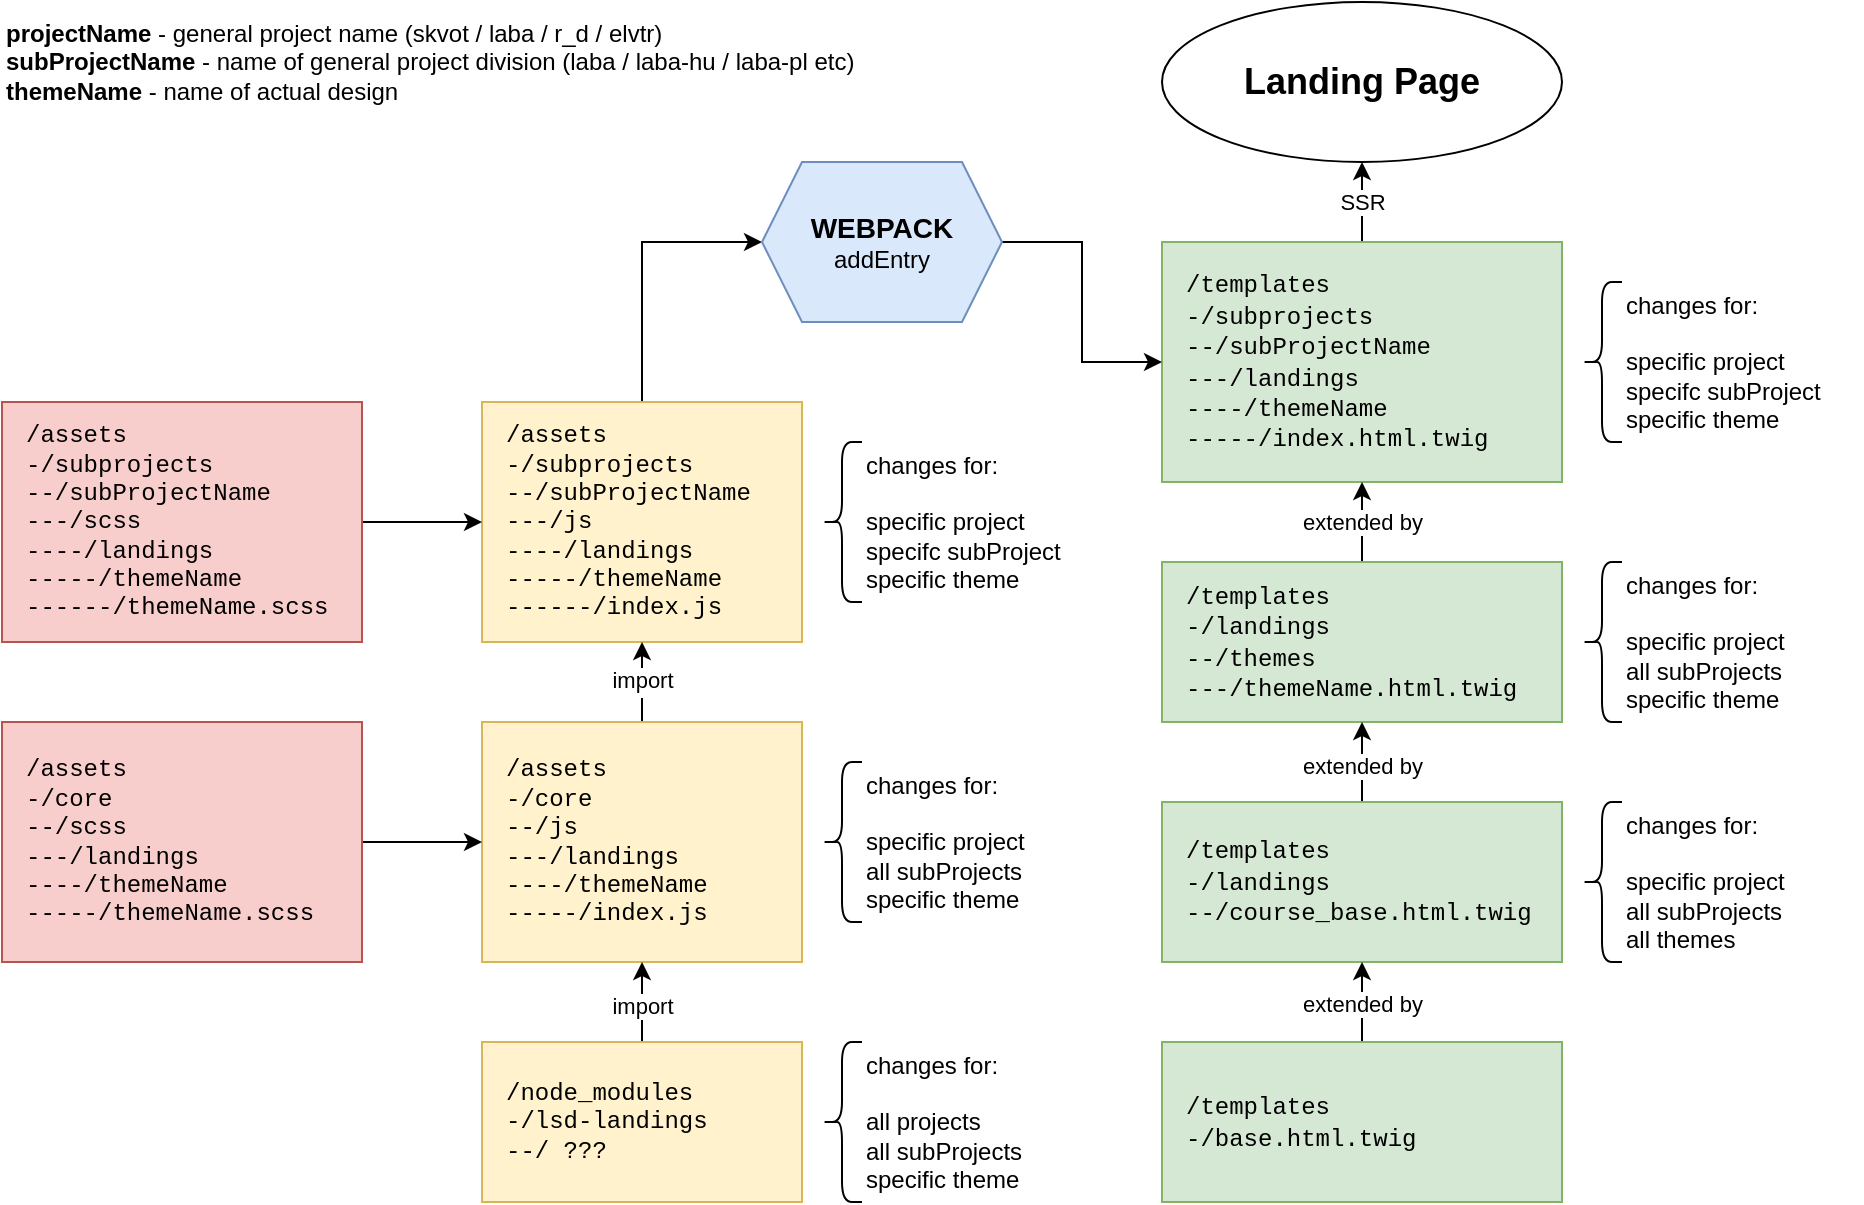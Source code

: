 <mxfile version="17.4.2" type="github">
  <diagram id="SSUtrejDLkclI3R_So_Q" name="Page-1">
    <mxGraphModel dx="2102" dy="1364" grid="1" gridSize="10" guides="1" tooltips="1" connect="1" arrows="1" fold="1" page="0" pageScale="1" pageWidth="850" pageHeight="1100" math="0" shadow="0">
      <root>
        <mxCell id="0" />
        <mxCell id="1" parent="0" />
        <mxCell id="MFMrkfUyuCXNLZ0RxfUw-14" value="&lt;b&gt;projectName&lt;/b&gt; - general project name (skvot / laba / r_d / elvtr)&lt;br&gt;&lt;b&gt;subProjectName&lt;/b&gt; - name of general project division (laba / laba-hu / laba-pl etc)&lt;br&gt;&lt;b&gt;themeName&lt;/b&gt; - name of actual design" style="text;html=1;strokeColor=none;fillColor=none;align=left;verticalAlign=middle;whiteSpace=wrap;rounded=0;" vertex="1" parent="1">
          <mxGeometry y="40" width="440" height="60" as="geometry" />
        </mxCell>
        <mxCell id="MFMrkfUyuCXNLZ0RxfUw-15" value="&lt;font size=&quot;1&quot;&gt;&lt;b style=&quot;font-size: 18px&quot;&gt;Landing Page&lt;/b&gt;&lt;/font&gt;" style="ellipse;whiteSpace=wrap;html=1;" vertex="1" parent="1">
          <mxGeometry x="580" y="40" width="200" height="80" as="geometry" />
        </mxCell>
        <mxCell id="MFMrkfUyuCXNLZ0RxfUw-17" value="SSR" style="edgeStyle=orthogonalEdgeStyle;rounded=0;orthogonalLoop=1;jettySize=auto;html=1;entryX=0.5;entryY=1;entryDx=0;entryDy=0;" edge="1" parent="1" source="MFMrkfUyuCXNLZ0RxfUw-16" target="MFMrkfUyuCXNLZ0RxfUw-15">
          <mxGeometry relative="1" as="geometry" />
        </mxCell>
        <mxCell id="MFMrkfUyuCXNLZ0RxfUw-16" value="&lt;font face=&quot;Courier New&quot;&gt;/templates&lt;br&gt;-/subprojects&lt;br&gt;--/subProjectName&lt;br&gt;---/landings&lt;br&gt;----/themeName&lt;br&gt;-----/index.html.twig&lt;/font&gt;" style="rounded=0;whiteSpace=wrap;html=1;align=left;spacingLeft=10;fillColor=#d5e8d4;strokeColor=#82b366;" vertex="1" parent="1">
          <mxGeometry x="580" y="160" width="200" height="120" as="geometry" />
        </mxCell>
        <mxCell id="MFMrkfUyuCXNLZ0RxfUw-19" value="extended by" style="edgeStyle=orthogonalEdgeStyle;rounded=0;orthogonalLoop=1;jettySize=auto;html=1;entryX=0.5;entryY=1;entryDx=0;entryDy=0;fontFamily=Helvetica;" edge="1" parent="1" source="MFMrkfUyuCXNLZ0RxfUw-18" target="MFMrkfUyuCXNLZ0RxfUw-16">
          <mxGeometry relative="1" as="geometry" />
        </mxCell>
        <mxCell id="MFMrkfUyuCXNLZ0RxfUw-18" value="&lt;font face=&quot;Courier New&quot;&gt;/templates&lt;br&gt;-/landings&lt;br&gt;--/themes&lt;br&gt;---/themeName.html.twig&lt;br&gt;&lt;/font&gt;" style="rounded=0;whiteSpace=wrap;html=1;align=left;spacingLeft=10;fillColor=#d5e8d4;strokeColor=#82b366;" vertex="1" parent="1">
          <mxGeometry x="580" y="320" width="200" height="80" as="geometry" />
        </mxCell>
        <mxCell id="MFMrkfUyuCXNLZ0RxfUw-21" style="edgeStyle=orthogonalEdgeStyle;rounded=0;orthogonalLoop=1;jettySize=auto;html=1;entryX=0.5;entryY=1;entryDx=0;entryDy=0;fontFamily=Helvetica;" edge="1" parent="1" source="MFMrkfUyuCXNLZ0RxfUw-20" target="MFMrkfUyuCXNLZ0RxfUw-18">
          <mxGeometry relative="1" as="geometry" />
        </mxCell>
        <mxCell id="MFMrkfUyuCXNLZ0RxfUw-22" value="extended by" style="edgeLabel;html=1;align=center;verticalAlign=middle;resizable=0;points=[];fontFamily=Helvetica;" vertex="1" connectable="0" parent="MFMrkfUyuCXNLZ0RxfUw-21">
          <mxGeometry x="-0.072" relative="1" as="geometry">
            <mxPoint as="offset" />
          </mxGeometry>
        </mxCell>
        <mxCell id="MFMrkfUyuCXNLZ0RxfUw-20" value="&lt;font face=&quot;Courier New&quot;&gt;/templates&lt;br&gt;-/landings&lt;br&gt;--/course_base.html.twig&lt;br&gt;&lt;/font&gt;" style="rounded=0;whiteSpace=wrap;html=1;align=left;spacingLeft=10;fillColor=#d5e8d4;strokeColor=#82b366;" vertex="1" parent="1">
          <mxGeometry x="580" y="440" width="200" height="80" as="geometry" />
        </mxCell>
        <mxCell id="MFMrkfUyuCXNLZ0RxfUw-23" style="edgeStyle=orthogonalEdgeStyle;rounded=0;orthogonalLoop=1;jettySize=auto;html=1;entryX=0.5;entryY=1;entryDx=0;entryDy=0;fontFamily=Helvetica;" edge="1" source="MFMrkfUyuCXNLZ0RxfUw-25" parent="1">
          <mxGeometry relative="1" as="geometry">
            <mxPoint x="680" y="520" as="targetPoint" />
          </mxGeometry>
        </mxCell>
        <mxCell id="MFMrkfUyuCXNLZ0RxfUw-24" value="extended by" style="edgeLabel;html=1;align=center;verticalAlign=middle;resizable=0;points=[];fontFamily=Helvetica;" vertex="1" connectable="0" parent="MFMrkfUyuCXNLZ0RxfUw-23">
          <mxGeometry x="-0.072" relative="1" as="geometry">
            <mxPoint as="offset" />
          </mxGeometry>
        </mxCell>
        <mxCell id="MFMrkfUyuCXNLZ0RxfUw-25" value="&lt;font face=&quot;Courier New&quot;&gt;/templates&lt;br&gt;-/base.html.twig&lt;br&gt;&lt;/font&gt;" style="rounded=0;whiteSpace=wrap;html=1;align=left;spacingLeft=10;fillColor=#d5e8d4;strokeColor=#82b366;" vertex="1" parent="1">
          <mxGeometry x="580" y="560" width="200" height="80" as="geometry" />
        </mxCell>
        <mxCell id="MFMrkfUyuCXNLZ0RxfUw-39" value="" style="shape=curlyBracket;whiteSpace=wrap;html=1;rounded=1;labelBorderColor=none;fontFamily=Helvetica;" vertex="1" parent="1">
          <mxGeometry x="790" y="180" width="20" height="80" as="geometry" />
        </mxCell>
        <mxCell id="MFMrkfUyuCXNLZ0RxfUw-40" value="changes for:&lt;br&gt;&lt;br&gt;specific project&lt;br&gt;specifc subProject&lt;br&gt;specific theme" style="text;html=1;strokeColor=none;fillColor=none;align=left;verticalAlign=middle;whiteSpace=wrap;rounded=0;labelBorderColor=none;fontFamily=Helvetica;" vertex="1" parent="1">
          <mxGeometry x="810" y="180" width="120" height="80" as="geometry" />
        </mxCell>
        <mxCell id="MFMrkfUyuCXNLZ0RxfUw-41" value="" style="shape=curlyBracket;whiteSpace=wrap;html=1;rounded=1;labelBorderColor=none;fontFamily=Helvetica;" vertex="1" parent="1">
          <mxGeometry x="790" y="320" width="20" height="80" as="geometry" />
        </mxCell>
        <mxCell id="MFMrkfUyuCXNLZ0RxfUw-42" value="changes for:&lt;br&gt;&lt;br&gt;specific project&lt;br&gt;all subProjects&lt;br&gt;specific theme" style="text;html=1;strokeColor=none;fillColor=none;align=left;verticalAlign=middle;whiteSpace=wrap;rounded=0;labelBorderColor=none;fontFamily=Helvetica;" vertex="1" parent="1">
          <mxGeometry x="810" y="320" width="120" height="80" as="geometry" />
        </mxCell>
        <mxCell id="MFMrkfUyuCXNLZ0RxfUw-43" value="" style="shape=curlyBracket;whiteSpace=wrap;html=1;rounded=1;labelBorderColor=none;fontFamily=Helvetica;" vertex="1" parent="1">
          <mxGeometry x="790" y="440" width="20" height="80" as="geometry" />
        </mxCell>
        <mxCell id="MFMrkfUyuCXNLZ0RxfUw-44" value="changes for:&lt;br&gt;&lt;br&gt;specific project&lt;br&gt;all subProjects&lt;br&gt;all themes" style="text;html=1;strokeColor=none;fillColor=none;align=left;verticalAlign=middle;whiteSpace=wrap;rounded=0;labelBorderColor=none;fontFamily=Helvetica;" vertex="1" parent="1">
          <mxGeometry x="810" y="440" width="120" height="80" as="geometry" />
        </mxCell>
        <mxCell id="MFMrkfUyuCXNLZ0RxfUw-54" style="edgeStyle=orthogonalEdgeStyle;rounded=0;orthogonalLoop=1;jettySize=auto;html=1;entryX=0;entryY=0.5;entryDx=0;entryDy=0;fontFamily=Helvetica;" edge="1" parent="1" source="MFMrkfUyuCXNLZ0RxfUw-45" target="MFMrkfUyuCXNLZ0RxfUw-52">
          <mxGeometry relative="1" as="geometry" />
        </mxCell>
        <mxCell id="MFMrkfUyuCXNLZ0RxfUw-45" value="/assets&lt;br&gt;-/subprojects&lt;br&gt;--/subProjectName&lt;br&gt;---/js&lt;br&gt;----/landings&lt;br&gt;-----/themeName&lt;br&gt;------/index.js" style="rounded=0;whiteSpace=wrap;html=1;labelBorderColor=none;fontFamily=Courier New;align=left;spacingLeft=10;fillColor=#fff2cc;strokeColor=#d6b656;" vertex="1" parent="1">
          <mxGeometry x="240" y="240" width="160" height="120" as="geometry" />
        </mxCell>
        <mxCell id="MFMrkfUyuCXNLZ0RxfUw-49" value="&lt;font face=&quot;Helvetica&quot;&gt;import&lt;/font&gt;" style="edgeStyle=orthogonalEdgeStyle;rounded=0;orthogonalLoop=1;jettySize=auto;html=1;entryX=0.5;entryY=1;entryDx=0;entryDy=0;fontFamily=Courier New;" edge="1" parent="1" source="MFMrkfUyuCXNLZ0RxfUw-46" target="MFMrkfUyuCXNLZ0RxfUw-45">
          <mxGeometry relative="1" as="geometry" />
        </mxCell>
        <mxCell id="MFMrkfUyuCXNLZ0RxfUw-46" value="/assets&lt;br&gt;-/core&lt;br&gt;--/js&lt;br&gt;---/landings&lt;br&gt;----/themeName&lt;br&gt;-----/index.js" style="rounded=0;whiteSpace=wrap;html=1;labelBorderColor=none;fontFamily=Courier New;align=left;spacingLeft=10;fillColor=#fff2cc;strokeColor=#d6b656;" vertex="1" parent="1">
          <mxGeometry x="240" y="400" width="160" height="120" as="geometry" />
        </mxCell>
        <mxCell id="MFMrkfUyuCXNLZ0RxfUw-48" style="edgeStyle=orthogonalEdgeStyle;rounded=0;orthogonalLoop=1;jettySize=auto;html=1;entryX=0.5;entryY=1;entryDx=0;entryDy=0;fontFamily=Courier New;" edge="1" parent="1" source="MFMrkfUyuCXNLZ0RxfUw-47" target="MFMrkfUyuCXNLZ0RxfUw-46">
          <mxGeometry relative="1" as="geometry" />
        </mxCell>
        <mxCell id="MFMrkfUyuCXNLZ0RxfUw-50" value="import" style="edgeLabel;html=1;align=center;verticalAlign=middle;resizable=0;points=[];fontFamily=Helvetica;" vertex="1" connectable="0" parent="MFMrkfUyuCXNLZ0RxfUw-48">
          <mxGeometry x="-0.07" relative="1" as="geometry">
            <mxPoint as="offset" />
          </mxGeometry>
        </mxCell>
        <mxCell id="MFMrkfUyuCXNLZ0RxfUw-47" value="/node_modules&lt;br&gt;-/lsd-landings&lt;br&gt;--/ ???" style="rounded=0;whiteSpace=wrap;html=1;labelBorderColor=none;fontFamily=Courier New;align=left;spacingLeft=10;fillColor=#fff2cc;strokeColor=#d6b656;" vertex="1" parent="1">
          <mxGeometry x="240" y="560" width="160" height="80" as="geometry" />
        </mxCell>
        <mxCell id="MFMrkfUyuCXNLZ0RxfUw-53" style="edgeStyle=orthogonalEdgeStyle;rounded=0;orthogonalLoop=1;jettySize=auto;html=1;entryX=0;entryY=0.5;entryDx=0;entryDy=0;fontFamily=Helvetica;" edge="1" parent="1" source="MFMrkfUyuCXNLZ0RxfUw-52" target="MFMrkfUyuCXNLZ0RxfUw-16">
          <mxGeometry relative="1" as="geometry" />
        </mxCell>
        <mxCell id="MFMrkfUyuCXNLZ0RxfUw-52" value="&lt;b&gt;&lt;font style=&quot;font-size: 14px&quot;&gt;WEBPACK&lt;/font&gt;&lt;/b&gt;&lt;br&gt;addEntry" style="shape=hexagon;perimeter=hexagonPerimeter2;whiteSpace=wrap;html=1;fixedSize=1;labelBorderColor=none;fontFamily=Helvetica;fillColor=#dae8fc;strokeColor=#6c8ebf;" vertex="1" parent="1">
          <mxGeometry x="380" y="120" width="120" height="80" as="geometry" />
        </mxCell>
        <mxCell id="MFMrkfUyuCXNLZ0RxfUw-55" value="" style="shape=curlyBracket;whiteSpace=wrap;html=1;rounded=1;labelBorderColor=none;fontFamily=Helvetica;" vertex="1" parent="1">
          <mxGeometry x="410" y="260" width="20" height="80" as="geometry" />
        </mxCell>
        <mxCell id="MFMrkfUyuCXNLZ0RxfUw-56" value="changes for:&lt;br&gt;&lt;br&gt;specific project&lt;br&gt;specifc subProject&lt;br&gt;specific theme" style="text;html=1;strokeColor=none;fillColor=none;align=left;verticalAlign=middle;whiteSpace=wrap;rounded=0;labelBorderColor=none;fontFamily=Helvetica;" vertex="1" parent="1">
          <mxGeometry x="430" y="260" width="110" height="80" as="geometry" />
        </mxCell>
        <mxCell id="MFMrkfUyuCXNLZ0RxfUw-57" value="" style="shape=curlyBracket;whiteSpace=wrap;html=1;rounded=1;labelBorderColor=none;fontFamily=Helvetica;" vertex="1" parent="1">
          <mxGeometry x="410" y="420" width="20" height="80" as="geometry" />
        </mxCell>
        <mxCell id="MFMrkfUyuCXNLZ0RxfUw-58" value="changes for:&lt;br&gt;&lt;br&gt;specific project&lt;br&gt;all subProjects&lt;br&gt;specific theme" style="text;html=1;strokeColor=none;fillColor=none;align=left;verticalAlign=middle;whiteSpace=wrap;rounded=0;labelBorderColor=none;fontFamily=Helvetica;" vertex="1" parent="1">
          <mxGeometry x="430" y="420" width="110" height="80" as="geometry" />
        </mxCell>
        <mxCell id="MFMrkfUyuCXNLZ0RxfUw-59" value="" style="shape=curlyBracket;whiteSpace=wrap;html=1;rounded=1;labelBorderColor=none;fontFamily=Helvetica;" vertex="1" parent="1">
          <mxGeometry x="410" y="560" width="20" height="80" as="geometry" />
        </mxCell>
        <mxCell id="MFMrkfUyuCXNLZ0RxfUw-60" value="changes for:&lt;br&gt;&lt;br&gt;all projects&lt;br&gt;all subProjects&lt;br&gt;specific theme" style="text;html=1;strokeColor=none;fillColor=none;align=left;verticalAlign=middle;whiteSpace=wrap;rounded=0;labelBorderColor=none;fontFamily=Helvetica;" vertex="1" parent="1">
          <mxGeometry x="430" y="560" width="110" height="80" as="geometry" />
        </mxCell>
        <mxCell id="MFMrkfUyuCXNLZ0RxfUw-64" style="edgeStyle=orthogonalEdgeStyle;rounded=0;orthogonalLoop=1;jettySize=auto;html=1;entryX=0;entryY=0.5;entryDx=0;entryDy=0;fontFamily=Helvetica;" edge="1" parent="1" source="MFMrkfUyuCXNLZ0RxfUw-61" target="MFMrkfUyuCXNLZ0RxfUw-46">
          <mxGeometry relative="1" as="geometry" />
        </mxCell>
        <mxCell id="MFMrkfUyuCXNLZ0RxfUw-61" value="/assets&lt;br&gt;-/core&lt;br&gt;--/scss&lt;br&gt;---/landings&lt;br&gt;----/themeName&lt;br&gt;-----/themeName.scss" style="rounded=0;whiteSpace=wrap;html=1;labelBorderColor=none;fontFamily=Courier New;align=left;spacingLeft=10;fillColor=#f8cecc;strokeColor=#b85450;" vertex="1" parent="1">
          <mxGeometry y="400" width="180" height="120" as="geometry" />
        </mxCell>
        <mxCell id="MFMrkfUyuCXNLZ0RxfUw-63" style="edgeStyle=orthogonalEdgeStyle;rounded=0;orthogonalLoop=1;jettySize=auto;html=1;entryX=0;entryY=0.5;entryDx=0;entryDy=0;fontFamily=Helvetica;" edge="1" parent="1" source="MFMrkfUyuCXNLZ0RxfUw-62" target="MFMrkfUyuCXNLZ0RxfUw-45">
          <mxGeometry relative="1" as="geometry" />
        </mxCell>
        <mxCell id="MFMrkfUyuCXNLZ0RxfUw-62" value="/assets&lt;br&gt;-/subprojects&lt;br&gt;--/subProjectName&lt;br&gt;---/scss&lt;br&gt;----/landings&lt;br&gt;-----/themeName&lt;br&gt;------/themeName.scss" style="rounded=0;whiteSpace=wrap;html=1;labelBorderColor=none;fontFamily=Courier New;align=left;spacingLeft=10;fillColor=#f8cecc;strokeColor=#b85450;" vertex="1" parent="1">
          <mxGeometry y="240" width="180" height="120" as="geometry" />
        </mxCell>
      </root>
    </mxGraphModel>
  </diagram>
</mxfile>
